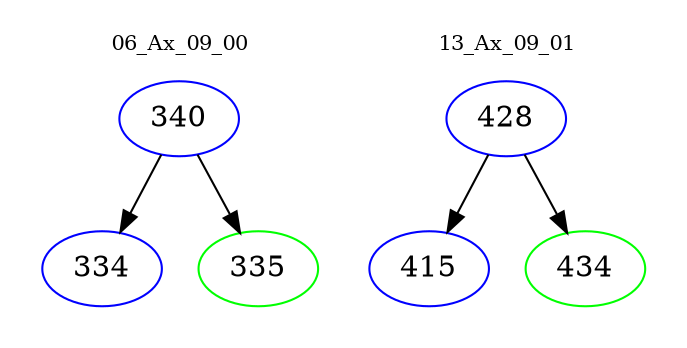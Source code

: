 digraph{
subgraph cluster_0 {
color = white
label = "06_Ax_09_00";
fontsize=10;
T0_340 [label="340", color="blue"]
T0_340 -> T0_334 [color="black"]
T0_334 [label="334", color="blue"]
T0_340 -> T0_335 [color="black"]
T0_335 [label="335", color="green"]
}
subgraph cluster_1 {
color = white
label = "13_Ax_09_01";
fontsize=10;
T1_428 [label="428", color="blue"]
T1_428 -> T1_415 [color="black"]
T1_415 [label="415", color="blue"]
T1_428 -> T1_434 [color="black"]
T1_434 [label="434", color="green"]
}
}
